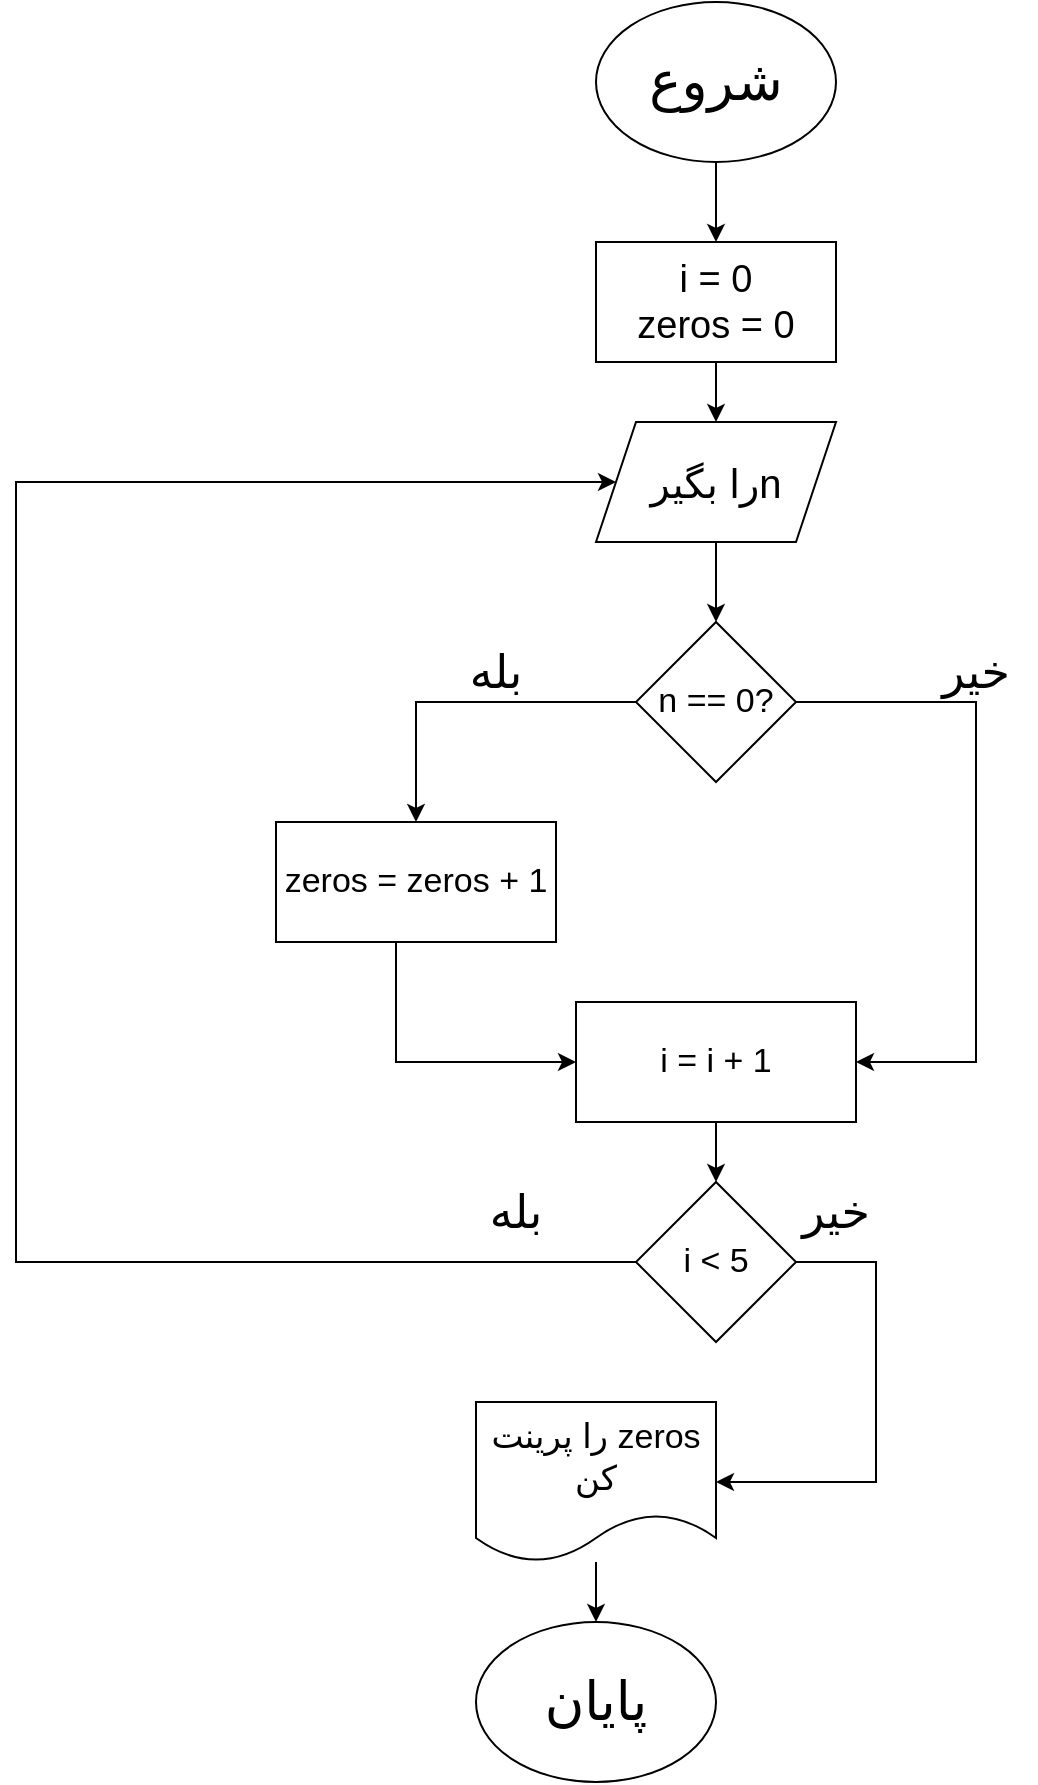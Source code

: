<mxfile version="21.2.1" type="device">
  <diagram name="Page-1" id="m7iNwNrFShXvuSU4ygF2">
    <mxGraphModel dx="1050" dy="573" grid="1" gridSize="10" guides="1" tooltips="1" connect="1" arrows="1" fold="1" page="1" pageScale="1" pageWidth="850" pageHeight="1100" math="0" shadow="0">
      <root>
        <mxCell id="0" />
        <mxCell id="1" parent="0" />
        <mxCell id="Q0h8_5VsjKZ8se8b3GVz-3" value="" style="edgeStyle=orthogonalEdgeStyle;rounded=0;orthogonalLoop=1;jettySize=auto;html=1;" edge="1" parent="1" source="Q0h8_5VsjKZ8se8b3GVz-1" target="Q0h8_5VsjKZ8se8b3GVz-2">
          <mxGeometry relative="1" as="geometry" />
        </mxCell>
        <mxCell id="Q0h8_5VsjKZ8se8b3GVz-1" value="&lt;font style=&quot;font-size: 27px;&quot;&gt;شروع&lt;/font&gt;" style="ellipse;whiteSpace=wrap;html=1;" vertex="1" parent="1">
          <mxGeometry x="350" width="120" height="80" as="geometry" />
        </mxCell>
        <mxCell id="Q0h8_5VsjKZ8se8b3GVz-5" value="" style="edgeStyle=orthogonalEdgeStyle;rounded=0;orthogonalLoop=1;jettySize=auto;html=1;" edge="1" parent="1" source="Q0h8_5VsjKZ8se8b3GVz-2" target="Q0h8_5VsjKZ8se8b3GVz-4">
          <mxGeometry relative="1" as="geometry" />
        </mxCell>
        <mxCell id="Q0h8_5VsjKZ8se8b3GVz-2" value="&lt;font style=&quot;font-size: 19px;&quot;&gt;i = 0&lt;br&gt;zeros = 0&lt;/font&gt;" style="rounded=0;whiteSpace=wrap;html=1;" vertex="1" parent="1">
          <mxGeometry x="350" y="120" width="120" height="60" as="geometry" />
        </mxCell>
        <mxCell id="Q0h8_5VsjKZ8se8b3GVz-7" value="" style="edgeStyle=orthogonalEdgeStyle;rounded=0;orthogonalLoop=1;jettySize=auto;html=1;" edge="1" parent="1" source="Q0h8_5VsjKZ8se8b3GVz-4" target="Q0h8_5VsjKZ8se8b3GVz-6">
          <mxGeometry relative="1" as="geometry" />
        </mxCell>
        <mxCell id="Q0h8_5VsjKZ8se8b3GVz-4" value="&lt;div style=&quot;direction: rtl;&quot;&gt;&lt;span style=&quot;background-color: initial;&quot;&gt;&lt;font style=&quot;font-size: 20px;&quot;&gt;nرا بگیر&lt;/font&gt;&lt;/span&gt;&lt;/div&gt;" style="shape=parallelogram;perimeter=parallelogramPerimeter;whiteSpace=wrap;html=1;fixedSize=1;" vertex="1" parent="1">
          <mxGeometry x="350" y="210" width="120" height="60" as="geometry" />
        </mxCell>
        <mxCell id="Q0h8_5VsjKZ8se8b3GVz-11" style="edgeStyle=orthogonalEdgeStyle;rounded=0;orthogonalLoop=1;jettySize=auto;html=1;entryX=0.5;entryY=0;entryDx=0;entryDy=0;" edge="1" parent="1" source="Q0h8_5VsjKZ8se8b3GVz-6" target="Q0h8_5VsjKZ8se8b3GVz-10">
          <mxGeometry relative="1" as="geometry" />
        </mxCell>
        <mxCell id="Q0h8_5VsjKZ8se8b3GVz-14" style="edgeStyle=orthogonalEdgeStyle;rounded=0;orthogonalLoop=1;jettySize=auto;html=1;entryX=1;entryY=0.5;entryDx=0;entryDy=0;" edge="1" parent="1" source="Q0h8_5VsjKZ8se8b3GVz-6" target="Q0h8_5VsjKZ8se8b3GVz-12">
          <mxGeometry relative="1" as="geometry">
            <mxPoint x="530" y="530" as="targetPoint" />
            <Array as="points">
              <mxPoint x="540" y="350" />
              <mxPoint x="540" y="530" />
            </Array>
          </mxGeometry>
        </mxCell>
        <mxCell id="Q0h8_5VsjKZ8se8b3GVz-6" value="&lt;font style=&quot;font-size: 17px;&quot;&gt;n == 0?&lt;/font&gt;" style="rhombus;whiteSpace=wrap;html=1;" vertex="1" parent="1">
          <mxGeometry x="370" y="310" width="80" height="80" as="geometry" />
        </mxCell>
        <mxCell id="Q0h8_5VsjKZ8se8b3GVz-8" value="&lt;font style=&quot;font-size: 23px;&quot;&gt;بله&lt;/font&gt;" style="text;html=1;strokeColor=none;fillColor=none;align=center;verticalAlign=middle;whiteSpace=wrap;rounded=0;" vertex="1" parent="1">
          <mxGeometry x="270" y="320" width="60" height="30" as="geometry" />
        </mxCell>
        <mxCell id="Q0h8_5VsjKZ8se8b3GVz-9" value="&lt;font style=&quot;font-size: 23px;&quot;&gt;خیر&lt;/font&gt;" style="text;html=1;strokeColor=none;fillColor=none;align=center;verticalAlign=middle;whiteSpace=wrap;rounded=0;" vertex="1" parent="1">
          <mxGeometry x="510" y="320" width="60" height="30" as="geometry" />
        </mxCell>
        <mxCell id="Q0h8_5VsjKZ8se8b3GVz-13" style="edgeStyle=orthogonalEdgeStyle;rounded=0;orthogonalLoop=1;jettySize=auto;html=1;entryX=0;entryY=0.5;entryDx=0;entryDy=0;" edge="1" parent="1" source="Q0h8_5VsjKZ8se8b3GVz-10" target="Q0h8_5VsjKZ8se8b3GVz-12">
          <mxGeometry relative="1" as="geometry">
            <Array as="points">
              <mxPoint x="250" y="530" />
            </Array>
          </mxGeometry>
        </mxCell>
        <mxCell id="Q0h8_5VsjKZ8se8b3GVz-10" value="&lt;font style=&quot;font-size: 17px;&quot;&gt;zeros = zeros + 1&lt;/font&gt;" style="rounded=0;whiteSpace=wrap;html=1;" vertex="1" parent="1">
          <mxGeometry x="190" y="410" width="140" height="60" as="geometry" />
        </mxCell>
        <mxCell id="Q0h8_5VsjKZ8se8b3GVz-18" value="" style="edgeStyle=orthogonalEdgeStyle;rounded=0;orthogonalLoop=1;jettySize=auto;html=1;" edge="1" parent="1" source="Q0h8_5VsjKZ8se8b3GVz-12" target="Q0h8_5VsjKZ8se8b3GVz-15">
          <mxGeometry relative="1" as="geometry" />
        </mxCell>
        <mxCell id="Q0h8_5VsjKZ8se8b3GVz-12" value="&lt;font style=&quot;font-size: 17px;&quot;&gt;i = i + 1&lt;/font&gt;" style="rounded=0;whiteSpace=wrap;html=1;" vertex="1" parent="1">
          <mxGeometry x="340" y="500" width="140" height="60" as="geometry" />
        </mxCell>
        <mxCell id="Q0h8_5VsjKZ8se8b3GVz-19" style="edgeStyle=orthogonalEdgeStyle;rounded=0;orthogonalLoop=1;jettySize=auto;html=1;entryX=0;entryY=0.5;entryDx=0;entryDy=0;" edge="1" parent="1" source="Q0h8_5VsjKZ8se8b3GVz-15" target="Q0h8_5VsjKZ8se8b3GVz-4">
          <mxGeometry relative="1" as="geometry">
            <mxPoint x="70" y="180" as="targetPoint" />
            <Array as="points">
              <mxPoint x="60" y="630" />
              <mxPoint x="60" y="240" />
            </Array>
          </mxGeometry>
        </mxCell>
        <mxCell id="Q0h8_5VsjKZ8se8b3GVz-21" style="edgeStyle=orthogonalEdgeStyle;rounded=0;orthogonalLoop=1;jettySize=auto;html=1;entryX=1;entryY=0.5;entryDx=0;entryDy=0;" edge="1" parent="1" source="Q0h8_5VsjKZ8se8b3GVz-15" target="Q0h8_5VsjKZ8se8b3GVz-20">
          <mxGeometry relative="1" as="geometry">
            <Array as="points">
              <mxPoint x="490" y="630" />
              <mxPoint x="490" y="740" />
            </Array>
          </mxGeometry>
        </mxCell>
        <mxCell id="Q0h8_5VsjKZ8se8b3GVz-15" value="&lt;font style=&quot;font-size: 17px;&quot;&gt;i &amp;lt; 5&lt;/font&gt;" style="rhombus;whiteSpace=wrap;html=1;" vertex="1" parent="1">
          <mxGeometry x="370" y="590" width="80" height="80" as="geometry" />
        </mxCell>
        <mxCell id="Q0h8_5VsjKZ8se8b3GVz-16" value="&lt;font style=&quot;font-size: 23px;&quot;&gt;بله&lt;/font&gt;" style="text;html=1;strokeColor=none;fillColor=none;align=center;verticalAlign=middle;whiteSpace=wrap;rounded=0;" vertex="1" parent="1">
          <mxGeometry x="280" y="590" width="60" height="30" as="geometry" />
        </mxCell>
        <mxCell id="Q0h8_5VsjKZ8se8b3GVz-17" value="&lt;font style=&quot;font-size: 23px;&quot;&gt;خیر&lt;/font&gt;" style="text;html=1;strokeColor=none;fillColor=none;align=center;verticalAlign=middle;whiteSpace=wrap;rounded=0;" vertex="1" parent="1">
          <mxGeometry x="440" y="590" width="60" height="30" as="geometry" />
        </mxCell>
        <mxCell id="Q0h8_5VsjKZ8se8b3GVz-24" value="" style="edgeStyle=orthogonalEdgeStyle;rounded=0;orthogonalLoop=1;jettySize=auto;html=1;" edge="1" parent="1" source="Q0h8_5VsjKZ8se8b3GVz-20" target="Q0h8_5VsjKZ8se8b3GVz-23">
          <mxGeometry relative="1" as="geometry" />
        </mxCell>
        <mxCell id="Q0h8_5VsjKZ8se8b3GVz-20" value="&lt;div style=&quot;direction: rtl;&quot;&gt;&lt;span style=&quot;background-color: initial;&quot;&gt;&lt;font style=&quot;font-size: 17px;&quot;&gt;zeros را پرینت کن&lt;/font&gt;&lt;/span&gt;&lt;/div&gt;" style="shape=document;whiteSpace=wrap;html=1;boundedLbl=1;" vertex="1" parent="1">
          <mxGeometry x="290" y="700" width="120" height="80" as="geometry" />
        </mxCell>
        <mxCell id="Q0h8_5VsjKZ8se8b3GVz-23" value="&lt;font style=&quot;font-size: 27px;&quot;&gt;پایان&lt;/font&gt;" style="ellipse;whiteSpace=wrap;html=1;" vertex="1" parent="1">
          <mxGeometry x="290" y="810" width="120" height="80" as="geometry" />
        </mxCell>
      </root>
    </mxGraphModel>
  </diagram>
</mxfile>
